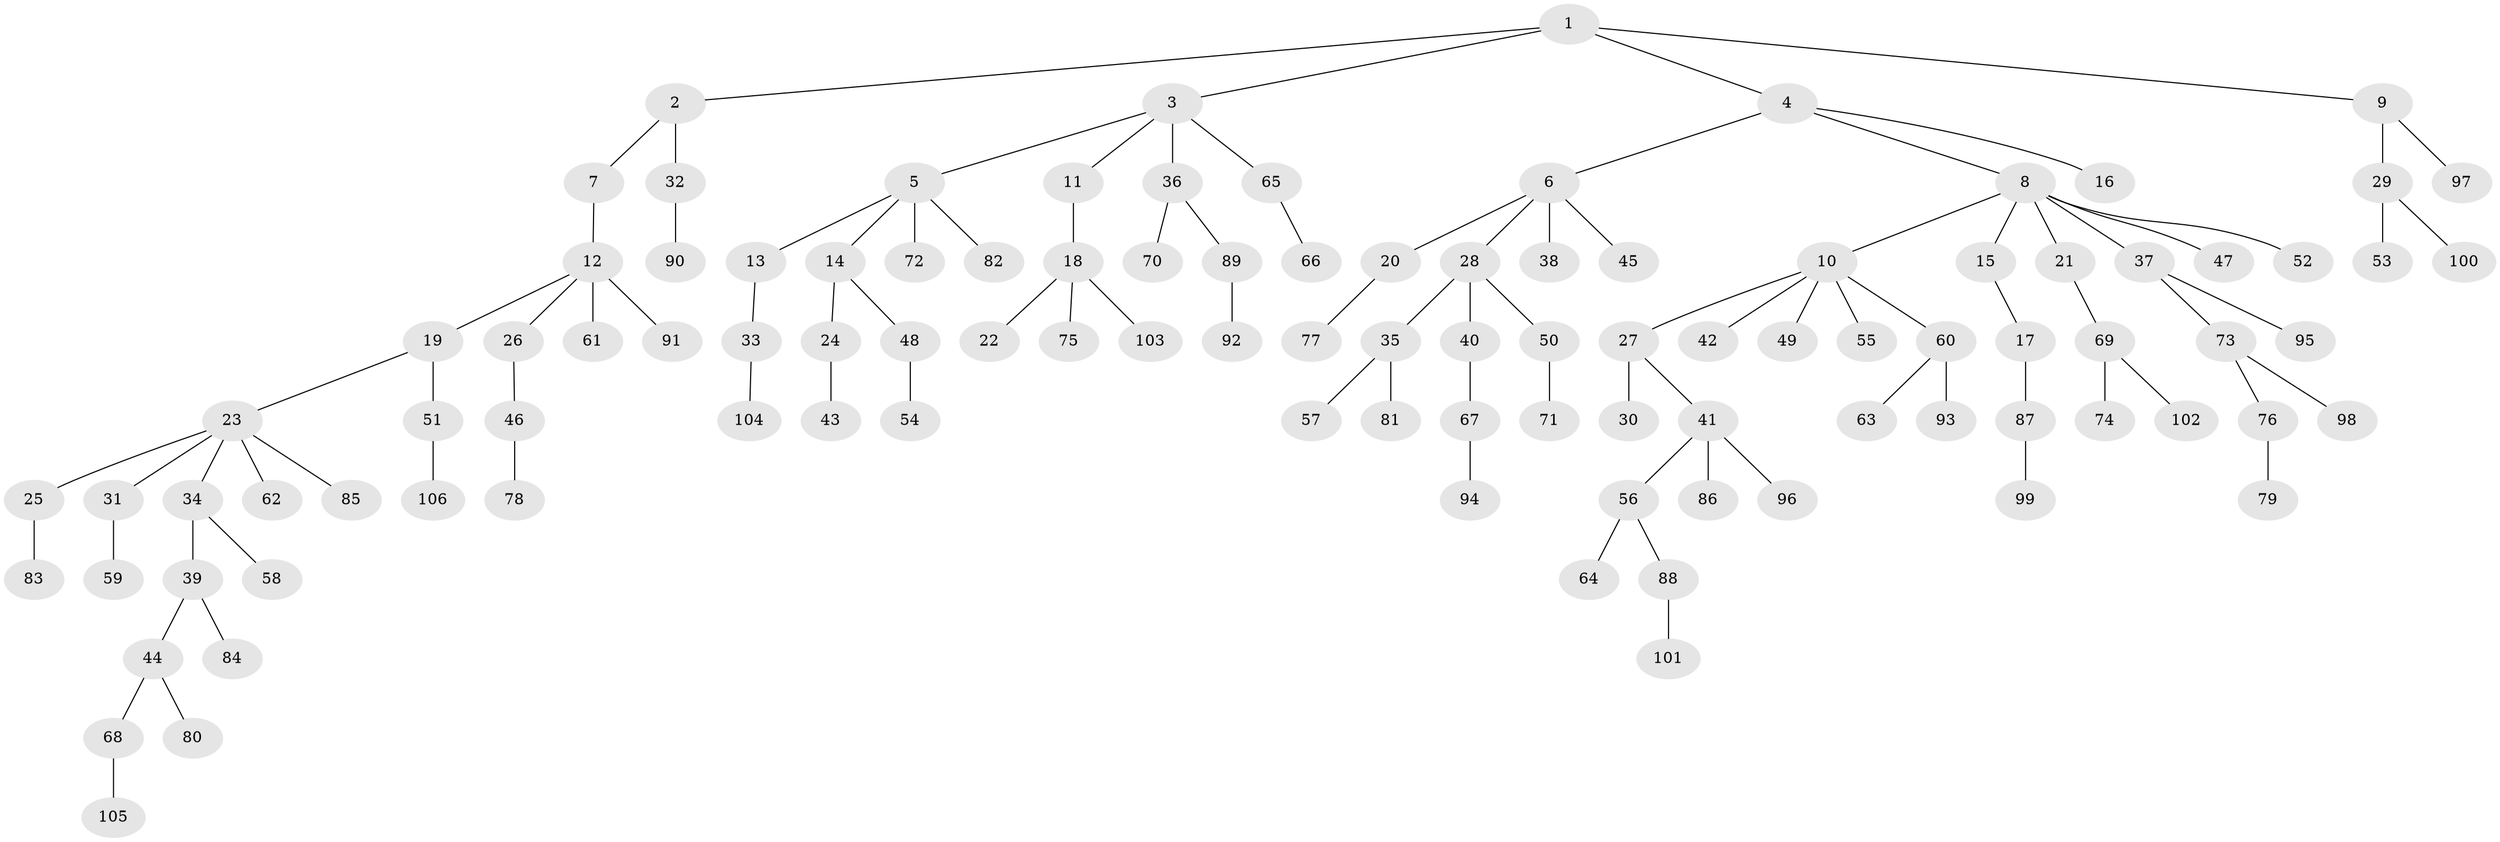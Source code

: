 // Generated by graph-tools (version 1.1) at 2025/26/03/09/25 03:26:30]
// undirected, 106 vertices, 105 edges
graph export_dot {
graph [start="1"]
  node [color=gray90,style=filled];
  1;
  2;
  3;
  4;
  5;
  6;
  7;
  8;
  9;
  10;
  11;
  12;
  13;
  14;
  15;
  16;
  17;
  18;
  19;
  20;
  21;
  22;
  23;
  24;
  25;
  26;
  27;
  28;
  29;
  30;
  31;
  32;
  33;
  34;
  35;
  36;
  37;
  38;
  39;
  40;
  41;
  42;
  43;
  44;
  45;
  46;
  47;
  48;
  49;
  50;
  51;
  52;
  53;
  54;
  55;
  56;
  57;
  58;
  59;
  60;
  61;
  62;
  63;
  64;
  65;
  66;
  67;
  68;
  69;
  70;
  71;
  72;
  73;
  74;
  75;
  76;
  77;
  78;
  79;
  80;
  81;
  82;
  83;
  84;
  85;
  86;
  87;
  88;
  89;
  90;
  91;
  92;
  93;
  94;
  95;
  96;
  97;
  98;
  99;
  100;
  101;
  102;
  103;
  104;
  105;
  106;
  1 -- 2;
  1 -- 3;
  1 -- 4;
  1 -- 9;
  2 -- 7;
  2 -- 32;
  3 -- 5;
  3 -- 11;
  3 -- 36;
  3 -- 65;
  4 -- 6;
  4 -- 8;
  4 -- 16;
  5 -- 13;
  5 -- 14;
  5 -- 72;
  5 -- 82;
  6 -- 20;
  6 -- 28;
  6 -- 38;
  6 -- 45;
  7 -- 12;
  8 -- 10;
  8 -- 15;
  8 -- 21;
  8 -- 37;
  8 -- 47;
  8 -- 52;
  9 -- 29;
  9 -- 97;
  10 -- 27;
  10 -- 42;
  10 -- 49;
  10 -- 55;
  10 -- 60;
  11 -- 18;
  12 -- 19;
  12 -- 26;
  12 -- 61;
  12 -- 91;
  13 -- 33;
  14 -- 24;
  14 -- 48;
  15 -- 17;
  17 -- 87;
  18 -- 22;
  18 -- 75;
  18 -- 103;
  19 -- 23;
  19 -- 51;
  20 -- 77;
  21 -- 69;
  23 -- 25;
  23 -- 31;
  23 -- 34;
  23 -- 62;
  23 -- 85;
  24 -- 43;
  25 -- 83;
  26 -- 46;
  27 -- 30;
  27 -- 41;
  28 -- 35;
  28 -- 40;
  28 -- 50;
  29 -- 53;
  29 -- 100;
  31 -- 59;
  32 -- 90;
  33 -- 104;
  34 -- 39;
  34 -- 58;
  35 -- 57;
  35 -- 81;
  36 -- 70;
  36 -- 89;
  37 -- 73;
  37 -- 95;
  39 -- 44;
  39 -- 84;
  40 -- 67;
  41 -- 56;
  41 -- 86;
  41 -- 96;
  44 -- 68;
  44 -- 80;
  46 -- 78;
  48 -- 54;
  50 -- 71;
  51 -- 106;
  56 -- 64;
  56 -- 88;
  60 -- 63;
  60 -- 93;
  65 -- 66;
  67 -- 94;
  68 -- 105;
  69 -- 74;
  69 -- 102;
  73 -- 76;
  73 -- 98;
  76 -- 79;
  87 -- 99;
  88 -- 101;
  89 -- 92;
}
